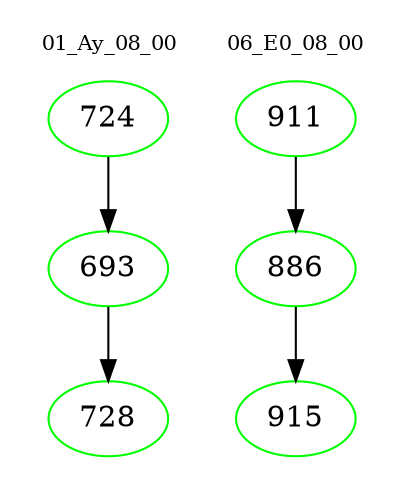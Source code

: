digraph{
subgraph cluster_0 {
color = white
label = "01_Ay_08_00";
fontsize=10;
T0_724 [label="724", color="green"]
T0_724 -> T0_693 [color="black"]
T0_693 [label="693", color="green"]
T0_693 -> T0_728 [color="black"]
T0_728 [label="728", color="green"]
}
subgraph cluster_1 {
color = white
label = "06_E0_08_00";
fontsize=10;
T1_911 [label="911", color="green"]
T1_911 -> T1_886 [color="black"]
T1_886 [label="886", color="green"]
T1_886 -> T1_915 [color="black"]
T1_915 [label="915", color="green"]
}
}

